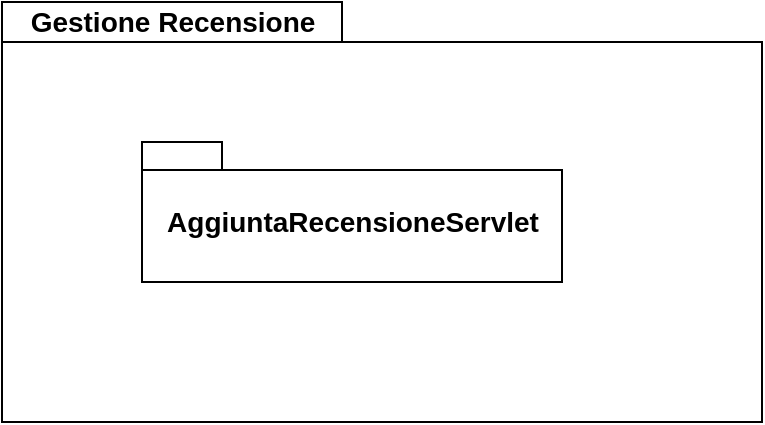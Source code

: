<mxfile version="16.5.4" type="device"><diagram id="hliyiHKY1-tAfS8a4rGt" name="Page-1"><mxGraphModel dx="1651" dy="662" grid="1" gridSize="10" guides="1" tooltips="1" connect="1" arrows="1" fold="1" page="1" pageScale="1" pageWidth="827" pageHeight="1169" math="0" shadow="0"><root><mxCell id="0"/><mxCell id="1" parent="0"/><mxCell id="c1iqWmHCEpPBOMIHqLAP-1" value="" style="shape=folder;fontStyle=1;spacingTop=10;tabWidth=170;tabHeight=20;tabPosition=left;html=1;" vertex="1" parent="1"><mxGeometry x="-150" y="210" width="380" height="210" as="geometry"/></mxCell><mxCell id="c1iqWmHCEpPBOMIHqLAP-2" value="&lt;b&gt;&lt;font style=&quot;font-size: 14px&quot;&gt;Gestione Recensione&lt;br&gt;&lt;/font&gt;&lt;/b&gt;" style="text;html=1;align=center;verticalAlign=middle;resizable=0;points=[];autosize=1;strokeColor=none;fillColor=none;" vertex="1" parent="1"><mxGeometry x="-145" y="210" width="160" height="20" as="geometry"/></mxCell><mxCell id="c1iqWmHCEpPBOMIHqLAP-3" value="AggiuntaRecensioneServlet" style="shape=folder;fontStyle=1;spacingTop=10;tabWidth=40;tabHeight=14;tabPosition=left;html=1;fontSize=14;" vertex="1" parent="1"><mxGeometry x="-80" y="280" width="210" height="70" as="geometry"/></mxCell></root></mxGraphModel></diagram></mxfile>